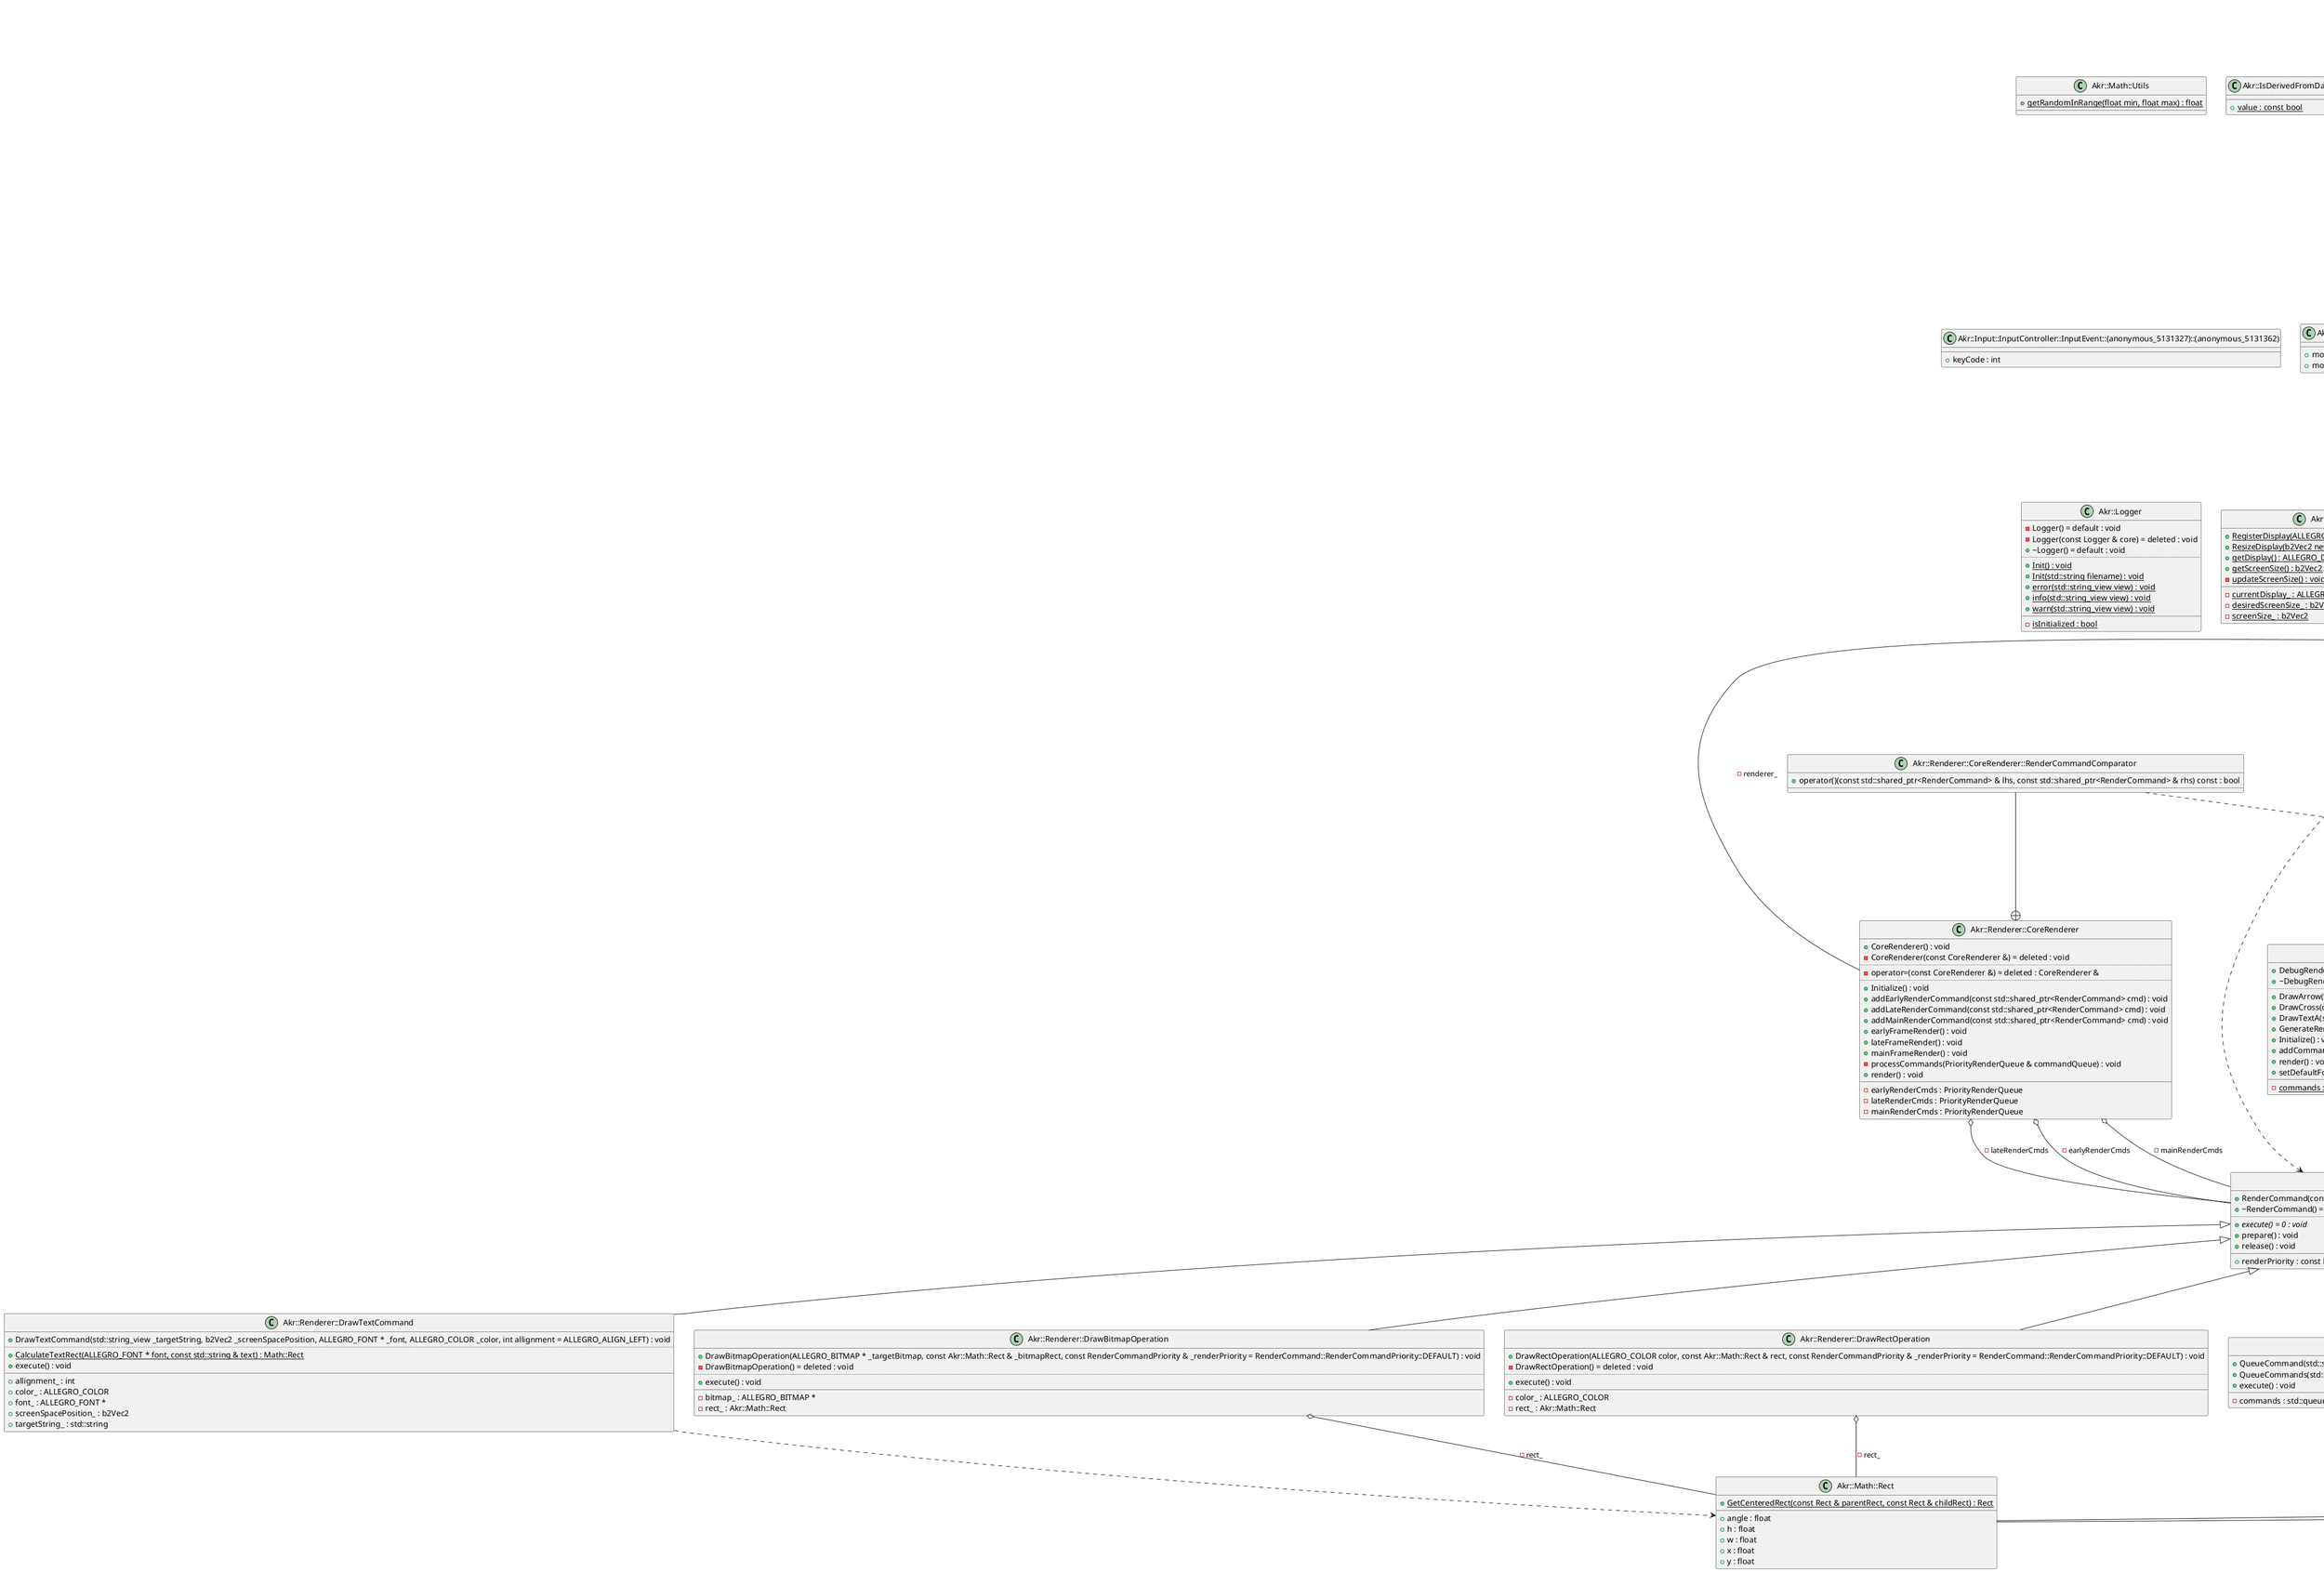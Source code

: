 @startuml
abstract "Akr::Renderer::RenderCommand" as C_0001218732286150901704
abstract C_0001218732286150901704 {
+RenderCommand(const RenderCommandPriority & _renderPriority = RenderCommandPriority::DEFAULT) : void
+~RenderCommand() = default : void
..
{abstract} +execute() = 0 : void
+prepare() : void
+release() : void
__
+renderPriority : const RenderCommandPriority
}
enum "Akr::Renderer::RenderCommand::RenderCommandPriority" as C_0002125263033806575406
enum C_0002125263033806575406 {
NONE
DEFAULT
MAXIMUM
}
class "Akr::Renderer::CompositeRenderComand" as C_0002085352847230652888
class C_0002085352847230652888 {
+QueueCommand(std::shared_ptr<RenderCommand> renderCommand) : void
+QueueCommands(std::queue<std::shared_ptr<RenderCommand>> & renderCommands) : void
+execute() : void
__
-commands : std::queue<std::shared_ptr<RenderCommand>>
}
class "Akr::Renderer::DrawArrowCommand" as C_0001361815375630780549
class C_0001361815375630780549 {
+DrawArrowCommand(const b2Vec2 & _origin, const b2Vec2 & _destination, ALLEGRO_COLOR _color, const RenderCommandPriority & _renderPriority = RenderCommandPriority::DEFAULT) : void
..
+execute() : void
__
-color : ALLEGRO_COLOR
-destination : b2Vec2
-origin : b2Vec2
}
class "Akr::Renderer::DrawCrossCommand" as C_0001728238067513966805
class C_0001728238067513966805 {
+DrawCrossCommand(const b2Vec2 & _position, ALLEGRO_COLOR _color = al_map_rgb(255, 0, 0), const RenderCommandPriority & _renderPriority = RenderCommandPriority::DEFAULT) : void
..
+execute() : void
__
-color : ALLEGRO_COLOR
-position : b2Vec2
}
class "Akr::Renderer::DrawTextCommand" as C_0000924049509153409401
class C_0000924049509153409401 {
+DrawTextCommand(std::string_view _targetString, b2Vec2 _screenSpacePosition, ALLEGRO_FONT * _font, ALLEGRO_COLOR _color, int allignment = ALLEGRO_ALIGN_LEFT) : void
..
{static} +CalculateTextRect(ALLEGRO_FONT * font, const std::string & text) : Math::Rect
+execute() : void
__
+allignment_ : int
+color_ : ALLEGRO_COLOR
+font_ : ALLEGRO_FONT *
+screenSpacePosition_ : b2Vec2
+targetString_ : std::string
}
class "Akr::Renderer::DebugRenderer" as C_0001954895088232326719
class C_0001954895088232326719 {
+DebugRenderer() : void
+~DebugRenderer() = default : void
..
+DrawArrow(const b2Vec2 & origin, const b2Vec2 & destination, ALLEGRO_COLOR color = al_map_rgb(255, 0, 0)) : void
+DrawCross(const b2Vec2 & _position, ALLEGRO_COLOR _color = al_map_rgb(255, 0, 0), const Akr::Renderer::RenderCommand::RenderCommandPriority & _renderPriority = Akr::Renderer::RenderCommand::RenderCommandPriority::DEFAULT) : void
+DrawTextA(std::string_view targetString, b2Vec2 screenSpacePosition, ALLEGRO_COLOR color = al_map_rgb(255, 255, 255)) : void
+GenerateRenderCommand() : std::shared_ptr<Renderer::RenderCommand>
+Initialize() : void
+addCommand(std::shared_ptr<RenderCommand> cmd) : void
+render() : void
+setDefaultFont(ALLEGRO_FONT * _font) : void
__
{static} -commands : std::queue<std::shared_ptr<RenderCommand>>
}
class "Akr::Renderer::DrawBitmapOperation" as C_0002128830987380624352
class C_0002128830987380624352 {
+DrawBitmapOperation(ALLEGRO_BITMAP * _targetBitmap, const Akr::Math::Rect & _bitmapRect, const RenderCommandPriority & _renderPriority = RenderCommand::RenderCommandPriority::DEFAULT) : void
-DrawBitmapOperation() = deleted : void
..
+execute() : void
__
-bitmap_ : ALLEGRO_BITMAP *
-rect_ : Akr::Math::Rect
}
class "Akr::Renderer::CoreRenderer" as C_0000597225562283462777
class C_0000597225562283462777 {
+CoreRenderer() : void
-CoreRenderer(const CoreRenderer &) = deleted : void
..
-operator=(const CoreRenderer &) = deleted : CoreRenderer &
..
+Initialize() : void
+addEarlyRenderCommand(const std::shared_ptr<RenderCommand> cmd) : void
+addLateRenderCommand(const std::shared_ptr<RenderCommand> cmd) : void
+addMainRenderCommand(const std::shared_ptr<RenderCommand> cmd) : void
+earlyFrameRender() : void
+lateFrameRender() : void
+mainFrameRender() : void
-processCommands(PriorityRenderQueue & commandQueue) : void
+render() : void
__
-earlyRenderCmds : PriorityRenderQueue
-lateRenderCmds : PriorityRenderQueue
-mainRenderCmds : PriorityRenderQueue
}
class "Akr::Renderer::CoreRenderer::RenderCommandComparator" as C_0001294722108783110569
class C_0001294722108783110569 {
+operator()(const std::shared_ptr<RenderCommand> & lhs, const std::shared_ptr<RenderCommand> & rhs) const : bool
__
}
class "Akr::Renderer::DrawRectOperation" as C_0000314380172787068105
class C_0000314380172787068105 {
+DrawRectOperation(ALLEGRO_COLOR color, const Akr::Math::Rect & rect, const RenderCommandPriority & _renderPriority = RenderCommand::RenderCommandPriority::DEFAULT) : void
-DrawRectOperation() = deleted : void
..
+execute() : void
__
-color_ : ALLEGRO_COLOR
-rect_ : Akr::Math::Rect
}
class "Akr::Math::Rect" as C_0001859086223336199722
class C_0001859086223336199722 {
{static} +GetCenteredRect(const Rect & parentRect, const Rect & childRect) : Rect
__
+angle : float
+h : float
+w : float
+x : float
+y : float
}
class "Akr::Math::Utils" as C_0000120949208458745805
class C_0000120949208458745805 {
{static} +getRandomInRange(float min, float max) : float
__
}
abstract "Akr::Resource" as C_0001115061033628568822
abstract C_0001115061033628568822 {
+Resource(const std::string & filename) : void
+~Resource() = default : void
..
{static} -GetExecutableFolderPath() : std::filesystem::path
{static} +GetResourceFolderPath() : std::filesystem::path
{static} -getExecutableFullPath() : std::filesystem::path
+getFilename() const : const std::string &
#getFullPath() const : std::filesystem::path
{abstract} +load() = 0 : bool
{abstract} +unload() = 0 : void
__
-filename : std::string
}
class "Akr::BitmapResource" as C_0000548001644302594287
class C_0000548001644302594287 {
+Resource(const std::string &) : void
+getBitmap() const : ALLEGRO_BITMAP *
+load() : bool
+unload() : void
__
-bitmap : ALLEGRO_BITMAP *
}
class "Akr::AudioResource" as C_0001204561639888884949
class C_0001204561639888884949 {
+AudioResource(const std::string & filename) : void
..
+load() : bool
+unload() : void
__
}
abstract "Akr::IRenderable" as C_0001744493675782334231
abstract C_0001744493675782334231 {
+IRenderable() = default : void
+~IRenderable() = default : void
..
{abstract} +GenerateRenderCommand() = 0 : std::shared_ptr<Renderer::RenderCommand>
+GetBitmapResource() const : std::shared_ptr<BitmapResource>
+render() : void
+setBitmapResource(std::shared_ptr<BitmapResource> resource) : void
__
-bitmapResource : std::shared_ptr<BitmapResource>
}
class "Akr::DataLayer" as C_0001123697511393514266
class C_0001123697511393514266 {
+DataLayer() = default : void
-DataLayer(const DataLayer &) = deleted : void
+~DataLayer() = default : void
..
-operator=(const DataLayer &) = deleted : DataLayer &
..
+GetExecPriority() const : size_t
+Initialize() : void
+Kill() : void
+Tick(const std::chrono::milliseconds & delta) : void
__
{static} +EXEC_PRIORITY : const size_t
}
class "Akr::IsDerivedFromDataLayer<T>" as C_0001846279197794122525
class C_0001846279197794122525 {
__
{static} +value : const bool
}
class "Akr::Core" as C_0001093087798085963523
class C_0001093087798085963523 {
-Core() = default : void
-Core(const Core & core) = deleted : void
+~Core() = default : void
..
+AddDataLayer<T,std::enable_if_t<IsDerivedFromDataLayer<T>::value, int>=0>(std::shared_ptr<T> dataLayer) : void
+AddDataLayer<T>() : void
{static} +GetDataLayer<T,std::enable_if_t<IsDerivedFromDataLayer<T>::value, int>=0>() : std::shared_ptr<T>
+GetFrameCount() const : uint64_t
{static} +GetInstance() : Core &
+GetLayerCount() const : size_t
+Tick(const std::chrono::milliseconds & delta) : void
__
-dataLayerMap_ : std::map<std::type_index,std::shared_ptr<DataLayer>>
-frameCount_ : uint64_t
-mainEventQueue_ : ALLEGRO_EVENT_QUEUE *
}
class "Akr::IEnableable" as C_0001608511310108225467
class C_0001608511310108225467 {
+Disable() : void
+Enable() : void
+IsEnabled() const : bool
__
-isEnabled_ : bool
}
class "Akr::RendererLayer" as C_0000298054430810699690
class C_0000298054430810699690 {
+AddEarlyRenderCommand(std::shared_ptr<Akr::Renderer::RenderCommand> command) : void
+AddLateRenderCommand(std::shared_ptr<Akr::Renderer::RenderCommand> command) : void
+AddMainRenderCommand(std::shared_ptr<Akr::Renderer::RenderCommand> command) : void
+GetCoreRenderer() : Renderer::CoreRenderer &
+GetDebugRenderer() : Renderer::DebugRenderer &
+RegisterRenderable(std::shared_ptr<Akr::IRenderable> _renderable) : void
+Tick(const std::chrono::milliseconds & delta) : void
__
-debugRenderer_ : Akr::Renderer::DebugRenderer
-renderables_ : std::vector<std::shared_ptr<IRenderable>>
-renderer_ : Akr::Renderer::CoreRenderer
}
class "Akr::Input::InputController" as C_0002197927953503847081
class C_0002197927953503847081 {
+~InputController() = default : void
..
+HandleKeyboardInput() : void
+HandleMouseInput() : void
+IsListening() const : bool
+ReleaseControl() : void
+TakeControl() : void
__
#isListening_ : bool
#keyState_ : ALLEGRO_KEYBOARD_STATE
#mouseState_ : ALLEGRO_MOUSE_STATE
}
class "Akr::Input::InputController::InputEvent" as C_0001673057736286980470
class C_0001673057736286980470 {
{static} -GetEventType(ALLEGRO_EVENT_TYPE eventCode) : EVENT_TYPE
__
+ : InputController::InputEvent::(anonymous_5136947)
+eventModifier : const ALLEGRO_EVENT
+eventType : const EVENT_TYPE
{static} -keyboardEvents : const ALLEGRO_EVENT_TYPE[3]
{static} -mouseEvents : const ALLEGRO_EVENT_TYPE[3]
}
enum "Akr::Input::InputController::InputEvent::EVENT_TYPE" as C_0001908984108348683595
enum C_0001908984108348683595 {
UNKNOWN
NONE
KEYBOARD
MOUSE
}
class "Akr::Input::InputController::InputEvent::()" as C_0001031736326685558825
class C_0001031736326685558825 {
__
+keyboardEvent : InputController::InputEvent::::(anonymous_5136982)
+mouseEvent : InputController::InputEvent::::(anonymous_5137060)
}
class "Akr::Input::InputController::InputEvent::()::(keyboardEvent)" as C_0001289128500146961150
class C_0001289128500146961150 {
__
+keyCode : int
}
class "Akr::Input::InputController::InputEvent::()::(mouseEvent)" as C_0000421668833977597881
class C_0000421668833977597881 {
__
+mouseX : int
+mouseY : int
}
class "Akr::Input::InputController::InputEvent::(anonymous_5136947)" as C_0001702149570394344433
class C_0001702149570394344433 {
__
+keyboardEvent : InputController::InputEvent::::(anonymous_5136982)
+mouseEvent : InputController::InputEvent::::(anonymous_5137060)
}
class "Akr::Input::InputController::InputEvent::(anonymous_5136947)::(keyboardEvent)" as C_0001957672020248565668
class C_0001957672020248565668 {
__
+keyCode : int
}
class "Akr::Input::InputController::InputEvent::(anonymous_5136947)::(mouseEvent)" as C_0000340951052706445234
class C_0000340951052706445234 {
__
+mouseX : int
+mouseY : int
}
class "Akr::Input::InputController::InputEvent::(anonymous_5136947)::(anonymous_5136982)" as C_0000062174935564188297
class C_0000062174935564188297 {
__
+keyCode : int
}
class "Akr::Input::InputController::InputEvent::(anonymous_5136947)::(anonymous_5137060)" as C_0001384708538539085280
class C_0001384708538539085280 {
__
+mouseX : int
+mouseY : int
}
class "Akr::Input::InputController::InputEvent::(anonymous_5254753)" as C_0000436494777741852341
class C_0000436494777741852341 {
__
+keyboardEvent : InputController::InputEvent::::(anonymous_5254788)
+mouseEvent : InputController::InputEvent::::(anonymous_5254866)
}
class "Akr::Input::InputController::InputEvent::(anonymous_5254753)::(keyboardEvent)" as C_0000500432317990282008
class C_0000500432317990282008 {
__
+keyCode : int
}
class "Akr::Input::InputController::InputEvent::(anonymous_5254753)::(mouseEvent)" as C_0002183095058677484837
class C_0002183095058677484837 {
__
+mouseX : int
+mouseY : int
}
class "Akr::Input::UIInputControler" as C_0000271915604721684362
class C_0000271915604721684362 {
+Tick(const std::chrono::milliseconds & delta) : void
__
}
class "Akr::Input::InputController::InputEvent::(anonymous_5131327)" as C_0001367724799857405471
class C_0001367724799857405471 {
__
+keyboardEvent : InputController::InputEvent::::(anonymous_5131362)
+mouseEvent : InputController::InputEvent::::(anonymous_5131440)
}
class "Akr::Input::InputController::InputEvent::(anonymous_5131327)::(keyboardEvent)" as C_0000807681129362359507
class C_0000807681129362359507 {
__
+keyCode : int
}
class "Akr::Input::InputController::InputEvent::(anonymous_5131327)::(mouseEvent)" as C_0001587864301141996384
class C_0001587864301141996384 {
__
+mouseX : int
+mouseY : int
}
class "Akr::Input::InputController::InputEvent::(anonymous_5131327)::(anonymous_5131362)" as C_0001864707545759434701
class C_0001864707545759434701 {
__
+keyCode : int
}
class "Akr::Input::InputController::InputEvent::(anonymous_5131327)::(anonymous_5131440)" as C_0001948937286656966252
class C_0001948937286656966252 {
__
+mouseX : int
+mouseY : int
}
abstract "Akr::IControllable" as C_0001436952904731076811
abstract C_0001436952904731076811 {
+~IControllable() = default : void
..
{abstract} +OnEvent() = 0 : void
+OnRawInput(const std::chrono::milliseconds & delta) : void
+RegisterController(std::shared_ptr<Akr::Input::InputController> controller) : void
{abstract} +ReleaseControl() = 0 : void
{abstract} +TakeControl() = 0 : void
__
-controller_ : std::shared_ptr<Akr::Input::InputController>
}
class "Akr::World" as C_0001241458559087860046
class C_0001241458559087860046 {
+World() : void
..
+GetBox2DWorld() : b2World &
__
-gravity : b2Vec2
-world : b2World
}
class "Akr::PhysicsLayer" as C_0001690876582489315425
class C_0001690876582489315425 {
+GetBox2DWorld() : b2World &
+Tick(const std::chrono::milliseconds & delta) : void
__
+world : Akr::World
}
class "Akr::Entity" as C_0000654461865119206511
class C_0000654461865119206511 {
+Entity(const std::string & identifier) : void
__
+name : const std::string
}
class "Akr::RigidBody" as C_0001946155021140202277
class C_0001946155021140202277 {
+RigidBody(const std::string & name, b2World * world) : void
-RigidBody(const RigidBody &) = deleted : void
..
-operator=(const RigidBody &) = deleted : RigidBody &
..
+GetBody() : b2Body *
__
#body : b2Body *
}
class "Akr::TestShip" as C_0001154177139299772231
class C_0001154177139299772231 {
+TestShip(const std::string & name) : void
-TestShip(const TestShip &) = deleted : void
+~TestShip() = default : void
..
+GenerateRenderCommand() : std::shared_ptr<Renderer::RenderCommand>
+OnEvent() : void
+OnRawInput(const std::chrono::milliseconds & delta) : void
+ReleaseControl() : void
+TakeControl() : void
+render() : void
__
-starshipDef : b2BodyDef
}
class "Akr::NamedLayer" as C_0001447667812721663897
class C_0001447667812721663897 {
+Tick(const std::chrono::milliseconds & delta) : void
__
}
class "Akr::Common::TreeNode<K,V>" as C_0001980779595115213367
class C_0001980779595115213367 {
__
}
class "Akr::Common::Tree<K,V>" as C_0002032378480087804751
class C_0002032378480087804751 {
+Tree() : void
..
+find(const K & key) : std::shared_ptr<TreeNode<K,V>>
-find(std::shared_ptr<TreeNode<K,V>> & node, const K & key) : std::shared_ptr<TreeNode<K,V>>
+insert(const K & key, const V & value) : void
-insert(std::shared_ptr<TreeNode<K,V>> & node, const K & key, const V & value) : void
+remove(const K & key) : bool
-remove(std::shared_ptr<TreeNode<K,V>> & node, const K & key) : bool
__
-root_ : std::shared_ptr<TreeNode<K,V>>
}
class "Akr::Common::Tree<std::basic_string_view<char>,std::shared_ptr<Akr::Game::GObject>>" as C_0001312574248046031951
class C_0001312574248046031951 {
__
}
class "Akr::Game::GObject" as C_0001437405982866310270
class C_0001437405982866310270 {
+GObject() : void
+GObject(const std::string & name) : void
-GObject(const GObject &) = deleted : void
+~GObject() = default : void
..
+GetChildren() : std::vector<std::shared_ptr<GObject>> &
+GetName() const : std::string
+GetTransform() const : const b2Transform &
+setName(const std::string_view & newName) : void
__
-bodyDef_ : b2BodyDef
-body_ : b2Body *
-children_ : std::vector<std::shared_ptr<GObject>>
-name_ : std::string
-parent_ : std::shared_ptr<GObject>
}
class "Akr::Game::Scene" as C_0000659681666714815092
class C_0000659681666714815092 {
+Scene() : void
+Scene(const Common::Types::ByteVector & inputString) : void
-Scene(const Scene &) = deleted : void
..
+AddRootObject(std::shared_ptr<GObject> gameObject) : void
+GetRootObject() : GObject &
+Load() : void
{static} +LoadScene(const std::string_view & sceneName) : void
+OnLoad() : void
+OnSave() : void
+RemoveRootObject(const std::string & gameObjectName) : void
+Save() : void
{static} +SaveScene(const std::string_view & sceneName) : void
+Serialize() : const Common::Types::ByteVector
__
-gobjectTree : Akr::Common::Tree<std::string_view,std::shared_ptr<GObject>>
}
class "Akr::Game::DevScene" as C_0000020826850072825488
class C_0000020826850072825488 {
+OnLoad() : void
+OnSave() : void
__
}
class "Akr::UI::Button" as C_0000522735143122574562
class C_0000522735143122574562 {
+Button(int x, int y, int width, int height, const char * label) : void
..
+GenerateRenderCommand() : std::shared_ptr<Renderer::RenderCommand>
-OnClick() : void
+OnEvent() : void
+OnRawInput(const std::chrono::milliseconds & delta) : void
+ReleaseControl() : void
+SetOnClick(std::function<void ()> onClick) : void
+TakeControl() : void
-handleClick() : void
+isMouseOver(int mouseX, int mouseY) : bool
+release() : void
__
-buttonRect_ : Math::Rect
-label_ : std::string
-mouseWasOverButton_ : bool
-onClick_ : std::function<void ()>
-pressed_ : bool
-textRect_ : Math::Rect
}
class "Akr::AllegroManager" as C_0001199471531101731154
class C_0001199471531101731154 {
{static} +Cleanup() : int
{static} -CreateDisplay() : void
{static} -CreateEventAndTimers() : void
{static} -EngineStableTick(const std::chrono::milliseconds &) : void
{static} -EngineTickFrame(const std::chrono::milliseconds &) : void
{static} -HandleEngineLoopTick() : void
{static} +Initialize() : int
{static} -InstallAllegroSystems() : void
{static} -LoadBasicResources() : void
{static} -LoadDevScene() : void
{static} -MainLoop() : void
{static} +Run() : int
__
{static} +DEFAULT_FPS : const uint16_t
{static} +applicationEpoch : std::chrono::high_resolution_clock::time_point
{static} +internalBuffer : ALLEGRO_BITMAP *
{static} +mainFont : ALLEGRO_FONT *
{static} +mainQueue : ALLEGRO_EVENT_QUEUE *
{static} -quitApplication_ : bool
{static} +systemDisplay : ALLEGRO_DISPLAY *
}
class "Akr::Configuration" as C_0000923350711163594723
class C_0000923350711163594723 {
-Configuration() = default : void
..
{static} +GetInstance() : Configuration &
{static} +getConfigFilePath() : std::string
{static} +getValue(const std::string_view & key, std::string defaultValue = "") : std::string
{static} +load() : bool
{static} +save() : bool
{static} +setValue(const std::string_view & key, const std::string & value) : void
__
-config : ALLEGRO_CONFIG *
}
class "Akr::InputLayer" as C_0002271517109462284062
class C_0002271517109462284062 {
+AddController(std::shared_ptr<Akr::Input::InputController> controller) : void
+GetExecPriority() const : size_t
+GetMouseScreenPosition() const : b2Vec2
+RegisterRawInputListener(std::shared_ptr<IControllable> controllable) : void
+Tick(const std::chrono::milliseconds & delta) : void
__
{static} +EXEC_PRIORITY : const size_t
-controllerList : std::vector<std::shared_ptr<Akr::Input::InputController>>
-rawControllables_ : std::vector<std::shared_ptr<Akr::IControllable>>
}
class "Akr::Location" as C_0000773860092359197388
class C_0000773860092359197388 {
+Location() : void
+Location(const b2Vec2 & position) : void
+Location(long x, long y) : void
..
+operator+(const Location & other) const : Location
..
+addChild(std::shared_ptr<Location> child) : void
+getChildren() const : const std::vector<std::shared_ptr<Location>> &
+getParent() const : std::shared_ptr<Location>
+getPosition() const : const b2Vec2 &
+setParent(std::shared_ptr<Location> parent) : void
+setPosition(const b2Vec2 & position) : void
+setPosition(float x, float y) : void
__
-children_ : std::vector<std::shared_ptr<Location>>
-parent_ : std::shared_ptr<Location>
-position_ : b2Vec2
}
class "Akr::LocationLayer" as C_0001332174688925586493
class C_0001332174688925586493 {
#Tick(const std::chrono::milliseconds & delta) : void
__
#locationVector : std::unordered_map<std::string,Location>
}
class "Akr::Logger" as C_0001450547412279310138
class C_0001450547412279310138 {
-Logger() = default : void
-Logger(const Logger & core) = deleted : void
+~Logger() = default : void
..
{static} +Init() : void
{static} +Init(std::string filename) : void
{static} +error(std::string_view view) : void
{static} +info(std::string_view view) : void
{static} +warn(std::string_view view) : void
__
{static} -isInitialized : bool
}
class "Akr::Screen" as C_0000613271562547766046
class C_0000613271562547766046 {
{static} +RegisterDisplay(ALLEGRO_DISPLAY * display) : void
{static} +ResizeDisplay(b2Vec2 newScreenSize) : void
{static} +getDisplay() : ALLEGRO_DISPLAY *
{static} +getScreenSize() : b2Vec2
{static} -updateScreenSize() : void
__
{static} -currentDisplay_ : ALLEGRO_DISPLAY *
{static} -desiredScreenSize_ : b2Vec2
{static} -screenSize_ : b2Vec2
}
class "Akr::CoreManager" as C_0000226571488666003801
class C_0000226571488666003801 {
{static} +Cleanup() : int
{static} +Initialize() : int
__
}
C_0002125263033806575406 --+ C_0001218732286150901704
C_0002085352847230652888 o-- C_0001218732286150901704 : -commands
C_0001218732286150901704 <|-- C_0002085352847230652888
C_0001218732286150901704 <|-- C_0001361815375630780549
C_0001218732286150901704 <|-- C_0001728238067513966805
C_0000924049509153409401 ..> C_0001859086223336199722
C_0001218732286150901704 <|-- C_0000924049509153409401
C_0001954895088232326719 --> C_0001218732286150901704 : -commands
C_0001744493675782334231 <|-- C_0001954895088232326719
C_0002128830987380624352 o-- C_0001859086223336199722 : -rect_
C_0001218732286150901704 <|-- C_0002128830987380624352
C_0000597225562283462777 o-- C_0001218732286150901704 : -earlyRenderCmds
C_0000597225562283462777 o-- C_0001218732286150901704 : -mainRenderCmds
C_0000597225562283462777 o-- C_0001218732286150901704 : -lateRenderCmds
C_0001294722108783110569 --+ C_0000597225562283462777
C_0001294722108783110569 ..> C_0001218732286150901704
C_0000314380172787068105 o-- C_0001859086223336199722 : -rect_
C_0001218732286150901704 <|-- C_0000314380172787068105
C_0001115061033628568822 <|-- C_0000548001644302594287
C_0001115061033628568822 <|-- C_0001204561639888884949
C_0001744493675782334231 ..> C_0001218732286150901704
C_0001744493675782334231 --> C_0000548001644302594287 : -bitmapResource
C_0001093087798085963523 o-- C_0001123697511393514266 : -dataLayerMap_
C_0000298054430810699690 ..> C_0001218732286150901704
C_0000298054430810699690 o-- C_0000597225562283462777 : -renderer_
C_0000298054430810699690 o-- C_0001954895088232326719 : -debugRenderer_
C_0000298054430810699690 o-- C_0001744493675782334231 : -renderables_
C_0001123697511393514266 <|-- C_0000298054430810699690
C_0001608511310108225467 <|-- C_0002197927953503847081
C_0001673057736286980470 --+ C_0002197927953503847081
C_0001673057736286980470 o-- C_0001031736326685558825
C_0001908984108348683595 --+ C_0001673057736286980470
C_0001031736326685558825 o-- C_0001289128500146961150 : +keyboardEvent
C_0001031736326685558825 o-- C_0000421668833977597881 : +mouseEvent
C_0001702149570394344433 o-- C_0001957672020248565668 : +keyboardEvent
C_0001702149570394344433 o-- C_0000340951052706445234 : +mouseEvent
C_0000436494777741852341 o-- C_0000500432317990282008 : +keyboardEvent
C_0000436494777741852341 o-- C_0002183095058677484837 : +mouseEvent
C_0002197927953503847081 <|-- C_0000271915604721684362
C_0001367724799857405471 o-- C_0000807681129362359507 : +keyboardEvent
C_0001367724799857405471 o-- C_0001587864301141996384 : +mouseEvent
C_0001436952904731076811 --> C_0002197927953503847081 : -controller_
C_0001690876582489315425 o-- C_0001241458559087860046 : +world
C_0001123697511393514266 <|-- C_0001690876582489315425
C_0000654461865119206511 <|-- C_0001946155021140202277
C_0001154177139299772231 ..> C_0001218732286150901704
C_0001946155021140202277 <|-- C_0001154177139299772231
C_0001744493675782334231 <|-- C_0001154177139299772231
C_0001436952904731076811 <|-- C_0001154177139299772231
C_0001123697511393514266 <|-- C_0001447667812721663897
C_0001980779595115213367 ..|> C_0001980779595115213367
C_0002032378480087804751 --> C_0001980779595115213367 : -root_
C_0001312574248046031951 ..|> C_0002032378480087804751
C_0001437405982866310270 --> C_0001437405982866310270 : -parent_
C_0001437405982866310270 o-- C_0001437405982866310270 : -children_
C_0000659681666714815092 ..> C_0001437405982866310270
C_0000659681666714815092 o-- C_0001312574248046031951 : -gobjectTree
C_0000659681666714815092 <|-- C_0000020826850072825488
C_0000522735143122574562 ..> C_0001218732286150901704
C_0000522735143122574562 o-- C_0001859086223336199722 : -buttonRect_
C_0000522735143122574562 o-- C_0001859086223336199722 : -textRect_
C_0001436952904731076811 <|-- C_0000522735143122574562
C_0001744493675782334231 <|-- C_0000522735143122574562
C_0002271517109462284062 o-- C_0002197927953503847081 : -controllerList
C_0002271517109462284062 o-- C_0001436952904731076811 : -rawControllables_
C_0001123697511393514266 <|-- C_0002271517109462284062
C_0000773860092359197388 --> C_0000773860092359197388 : -parent_
C_0000773860092359197388 o-- C_0000773860092359197388 : -children_
C_0001332174688925586493 o-- C_0000773860092359197388 : #locationVector
C_0001123697511393514266 <|-- C_0001332174688925586493

'Generated with clang-uml, version 0.5.0
'LLVM version clang version 17.0.6 (https://github.com/llvm/llvm-project.git 6009708b4367171ccdbf4b5905cb6a803753fe18)
@enduml
